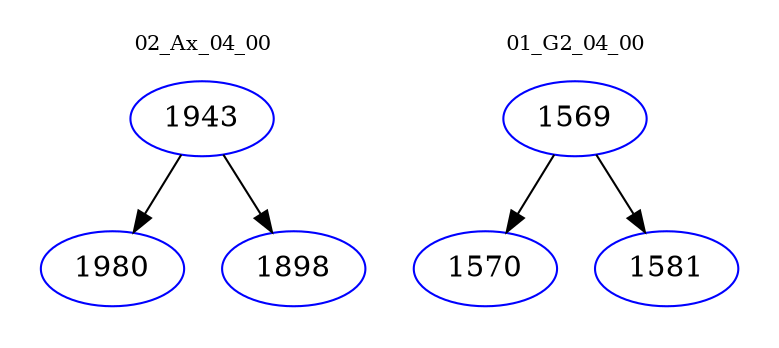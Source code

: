 digraph{
subgraph cluster_0 {
color = white
label = "02_Ax_04_00";
fontsize=10;
T0_1943 [label="1943", color="blue"]
T0_1943 -> T0_1980 [color="black"]
T0_1980 [label="1980", color="blue"]
T0_1943 -> T0_1898 [color="black"]
T0_1898 [label="1898", color="blue"]
}
subgraph cluster_1 {
color = white
label = "01_G2_04_00";
fontsize=10;
T1_1569 [label="1569", color="blue"]
T1_1569 -> T1_1570 [color="black"]
T1_1570 [label="1570", color="blue"]
T1_1569 -> T1_1581 [color="black"]
T1_1581 [label="1581", color="blue"]
}
}
